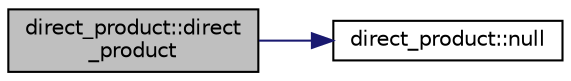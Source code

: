 digraph "direct_product::direct_product"
{
  edge [fontname="Helvetica",fontsize="10",labelfontname="Helvetica",labelfontsize="10"];
  node [fontname="Helvetica",fontsize="10",shape=record];
  rankdir="LR";
  Node0 [label="direct_product::direct\l_product",height=0.2,width=0.4,color="black", fillcolor="grey75", style="filled", fontcolor="black"];
  Node0 -> Node1 [color="midnightblue",fontsize="10",style="solid",fontname="Helvetica"];
  Node1 [label="direct_product::null",height=0.2,width=0.4,color="black", fillcolor="white", style="filled",URL="$dc/daf/classdirect__product.html#a3a7c0e3a803452cba47aa485cacbdd79"];
}
